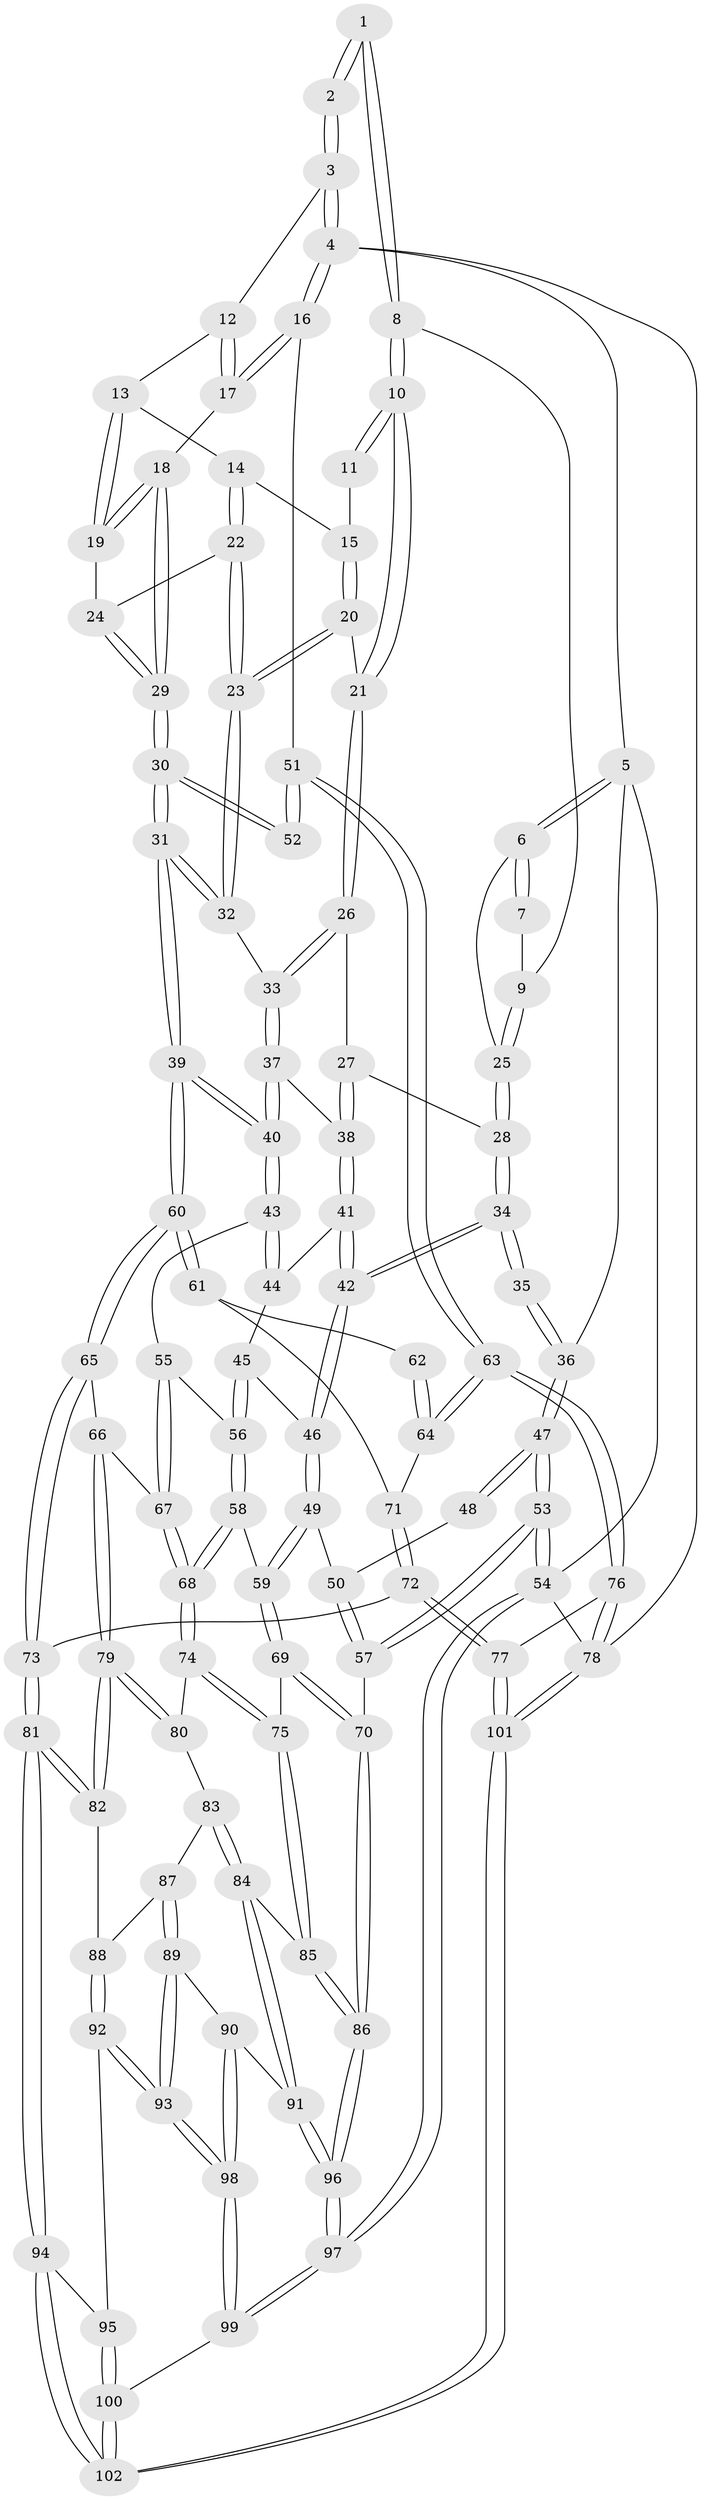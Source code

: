// Generated by graph-tools (version 1.1) at 2025/17/03/09/25 04:17:03]
// undirected, 102 vertices, 252 edges
graph export_dot {
graph [start="1"]
  node [color=gray90,style=filled];
  1 [pos="+0.5845973285484048+0"];
  2 [pos="+0.7013908526788128+0"];
  3 [pos="+0.7520527717132796+0"];
  4 [pos="+1+0"];
  5 [pos="+0+0"];
  6 [pos="+0+0"];
  7 [pos="+0.48121003104371607+0"];
  8 [pos="+0.4193954423558524+0.10976150720950069"];
  9 [pos="+0.41662715593158645+0.10898050934822033"];
  10 [pos="+0.4195404670220178+0.10981972312857478"];
  11 [pos="+0.53514006876146+0.030056219133040185"];
  12 [pos="+0.7506924950146013+0"];
  13 [pos="+0.7389646353010529+0"];
  14 [pos="+0.6560730047363796+0.1117250730532481"];
  15 [pos="+0.554472019778526+0.12816480315270434"];
  16 [pos="+1+0.18889097778563876"];
  17 [pos="+0.9428847361668693+0.23176382578919008"];
  18 [pos="+0.8310946427700615+0.29644729825841126"];
  19 [pos="+0.7842471669930808+0.1586389911527334"];
  20 [pos="+0.5287143233692073+0.14752082351063633"];
  21 [pos="+0.4655807266652581+0.15673370147412527"];
  22 [pos="+0.6595838432190323+0.16221395737171496"];
  23 [pos="+0.5951396858862293+0.22653500562249723"];
  24 [pos="+0.6691759058025479+0.17209373049791235"];
  25 [pos="+0.268651930740435+0.09621537376079692"];
  26 [pos="+0.46679314419492735+0.17602360842015108"];
  27 [pos="+0.40605935146574834+0.24286883089921632"];
  28 [pos="+0.26305089195084197+0.24222802870904075"];
  29 [pos="+0.7985872108204607+0.33218929071228676"];
  30 [pos="+0.7770406497315822+0.38090499090481955"];
  31 [pos="+0.7358015855292994+0.4191989367172939"];
  32 [pos="+0.5881721067228903+0.24923805424019638"];
  33 [pos="+0.5071023658865252+0.2709022877412714"];
  34 [pos="+0.24467742825329186+0.3129204542287023"];
  35 [pos="+0.13168237750870065+0.32435887357418847"];
  36 [pos="+0+0"];
  37 [pos="+0.5017586747106316+0.28207941800138037"];
  38 [pos="+0.45419230302414+0.3220023841385543"];
  39 [pos="+0.70826050555887+0.46536913614232256"];
  40 [pos="+0.6514103717375391+0.45095593758076885"];
  41 [pos="+0.45271620413398694+0.3243268795662175"];
  42 [pos="+0.25179158414198427+0.32298255669447457"];
  43 [pos="+0.5680780871671439+0.44605940032575886"];
  44 [pos="+0.4586254946192448+0.356636734086212"];
  45 [pos="+0.3940226555489772+0.4575899779491662"];
  46 [pos="+0.27967340160677623+0.42241350043834736"];
  47 [pos="+0+0.5723280394614939"];
  48 [pos="+0.1249928681057658+0.3354993230186933"];
  49 [pos="+0.2628535664730196+0.46154742858902"];
  50 [pos="+0.11492797354792712+0.48335335517468114"];
  51 [pos="+1+0.4770115095238827"];
  52 [pos="+0.9400072134758511+0.44719304143282873"];
  53 [pos="+0+0.6403882673045531"];
  54 [pos="+0+1"];
  55 [pos="+0.4645620080714786+0.48764035913351533"];
  56 [pos="+0.41703603866719124+0.4831061658541483"];
  57 [pos="+0+0.6574234617613542"];
  58 [pos="+0.38891254147592363+0.5927895571289553"];
  59 [pos="+0.25409437804724266+0.5582597283019565"];
  60 [pos="+0.7106368720364619+0.5156137465068451"];
  61 [pos="+0.8149393768841109+0.5495357360945705"];
  62 [pos="+0.9278215123555497+0.528395746286554"];
  63 [pos="+1+0.7007582932190043"];
  64 [pos="+0.9907935504956538+0.6092836567019639"];
  65 [pos="+0.697497991946206+0.5631061143394477"];
  66 [pos="+0.5730163317885809+0.6286216099211247"];
  67 [pos="+0.5133701650793977+0.6304114696963959"];
  68 [pos="+0.42963403678026163+0.6612538702161551"];
  69 [pos="+0.22326767035251918+0.5981596056101048"];
  70 [pos="+0+0.6639434018352173"];
  71 [pos="+0.902579624353956+0.5950795825292176"];
  72 [pos="+0.8180039675058122+0.8099596735315976"];
  73 [pos="+0.790895122200022+0.8026848073535169"];
  74 [pos="+0.4213060790430178+0.6784037325017278"];
  75 [pos="+0.3177021996850413+0.7359880511441214"];
  76 [pos="+1+0.7943509998873519"];
  77 [pos="+0.8619470463005476+0.8258059379776663"];
  78 [pos="+1+1"];
  79 [pos="+0.5645757502166365+0.7911020053691105"];
  80 [pos="+0.43543372423786125+0.7044469285999031"];
  81 [pos="+0.7292601914144216+0.8405270997461253"];
  82 [pos="+0.5668852469111584+0.7984099863412535"];
  83 [pos="+0.4517749569553927+0.7999666231395766"];
  84 [pos="+0.32748555544357294+0.8096062735514082"];
  85 [pos="+0.30798841519703096+0.7582811555416534"];
  86 [pos="+0.11814761051002284+0.8013668540904885"];
  87 [pos="+0.4672408694363428+0.8249172700067386"];
  88 [pos="+0.5390017691099166+0.8218390459840608"];
  89 [pos="+0.45263880324503336+0.84630269276223"];
  90 [pos="+0.3544517547034017+0.8768592930859862"];
  91 [pos="+0.33274674590805714+0.8418085109191047"];
  92 [pos="+0.5346781887818018+0.8862078465691123"];
  93 [pos="+0.4772864282008412+0.9350882217098455"];
  94 [pos="+0.6988870442826469+0.8954415119220048"];
  95 [pos="+0.5827471740308106+0.9247769418382445"];
  96 [pos="+0.14724150337236924+0.9307210929780438"];
  97 [pos="+0.14191676889406157+1"];
  98 [pos="+0.3783522986565139+1"];
  99 [pos="+0.3782314649899514+1"];
  100 [pos="+0.4190443831587524+1"];
  101 [pos="+0.8324030778367759+1"];
  102 [pos="+0.6509914857791925+1"];
  1 -- 2;
  1 -- 2;
  1 -- 8;
  1 -- 8;
  2 -- 3;
  2 -- 3;
  3 -- 4;
  3 -- 4;
  3 -- 12;
  4 -- 5;
  4 -- 16;
  4 -- 16;
  4 -- 78;
  5 -- 6;
  5 -- 6;
  5 -- 36;
  5 -- 54;
  6 -- 7;
  6 -- 7;
  6 -- 25;
  7 -- 9;
  8 -- 9;
  8 -- 10;
  8 -- 10;
  9 -- 25;
  9 -- 25;
  10 -- 11;
  10 -- 11;
  10 -- 21;
  10 -- 21;
  11 -- 15;
  12 -- 13;
  12 -- 17;
  12 -- 17;
  13 -- 14;
  13 -- 19;
  13 -- 19;
  14 -- 15;
  14 -- 22;
  14 -- 22;
  15 -- 20;
  15 -- 20;
  16 -- 17;
  16 -- 17;
  16 -- 51;
  17 -- 18;
  18 -- 19;
  18 -- 19;
  18 -- 29;
  18 -- 29;
  19 -- 24;
  20 -- 21;
  20 -- 23;
  20 -- 23;
  21 -- 26;
  21 -- 26;
  22 -- 23;
  22 -- 23;
  22 -- 24;
  23 -- 32;
  23 -- 32;
  24 -- 29;
  24 -- 29;
  25 -- 28;
  25 -- 28;
  26 -- 27;
  26 -- 33;
  26 -- 33;
  27 -- 28;
  27 -- 38;
  27 -- 38;
  28 -- 34;
  28 -- 34;
  29 -- 30;
  29 -- 30;
  30 -- 31;
  30 -- 31;
  30 -- 52;
  30 -- 52;
  31 -- 32;
  31 -- 32;
  31 -- 39;
  31 -- 39;
  32 -- 33;
  33 -- 37;
  33 -- 37;
  34 -- 35;
  34 -- 35;
  34 -- 42;
  34 -- 42;
  35 -- 36;
  35 -- 36;
  36 -- 47;
  36 -- 47;
  37 -- 38;
  37 -- 40;
  37 -- 40;
  38 -- 41;
  38 -- 41;
  39 -- 40;
  39 -- 40;
  39 -- 60;
  39 -- 60;
  40 -- 43;
  40 -- 43;
  41 -- 42;
  41 -- 42;
  41 -- 44;
  42 -- 46;
  42 -- 46;
  43 -- 44;
  43 -- 44;
  43 -- 55;
  44 -- 45;
  45 -- 46;
  45 -- 56;
  45 -- 56;
  46 -- 49;
  46 -- 49;
  47 -- 48;
  47 -- 48;
  47 -- 53;
  47 -- 53;
  48 -- 50;
  49 -- 50;
  49 -- 59;
  49 -- 59;
  50 -- 57;
  50 -- 57;
  51 -- 52;
  51 -- 52;
  51 -- 63;
  51 -- 63;
  53 -- 54;
  53 -- 54;
  53 -- 57;
  53 -- 57;
  54 -- 97;
  54 -- 97;
  54 -- 78;
  55 -- 56;
  55 -- 67;
  55 -- 67;
  56 -- 58;
  56 -- 58;
  57 -- 70;
  58 -- 59;
  58 -- 68;
  58 -- 68;
  59 -- 69;
  59 -- 69;
  60 -- 61;
  60 -- 61;
  60 -- 65;
  60 -- 65;
  61 -- 62;
  61 -- 71;
  62 -- 64;
  62 -- 64;
  63 -- 64;
  63 -- 64;
  63 -- 76;
  63 -- 76;
  64 -- 71;
  65 -- 66;
  65 -- 73;
  65 -- 73;
  66 -- 67;
  66 -- 79;
  66 -- 79;
  67 -- 68;
  67 -- 68;
  68 -- 74;
  68 -- 74;
  69 -- 70;
  69 -- 70;
  69 -- 75;
  70 -- 86;
  70 -- 86;
  71 -- 72;
  71 -- 72;
  72 -- 73;
  72 -- 77;
  72 -- 77;
  73 -- 81;
  73 -- 81;
  74 -- 75;
  74 -- 75;
  74 -- 80;
  75 -- 85;
  75 -- 85;
  76 -- 77;
  76 -- 78;
  76 -- 78;
  77 -- 101;
  77 -- 101;
  78 -- 101;
  78 -- 101;
  79 -- 80;
  79 -- 80;
  79 -- 82;
  79 -- 82;
  80 -- 83;
  81 -- 82;
  81 -- 82;
  81 -- 94;
  81 -- 94;
  82 -- 88;
  83 -- 84;
  83 -- 84;
  83 -- 87;
  84 -- 85;
  84 -- 91;
  84 -- 91;
  85 -- 86;
  85 -- 86;
  86 -- 96;
  86 -- 96;
  87 -- 88;
  87 -- 89;
  87 -- 89;
  88 -- 92;
  88 -- 92;
  89 -- 90;
  89 -- 93;
  89 -- 93;
  90 -- 91;
  90 -- 98;
  90 -- 98;
  91 -- 96;
  91 -- 96;
  92 -- 93;
  92 -- 93;
  92 -- 95;
  93 -- 98;
  93 -- 98;
  94 -- 95;
  94 -- 102;
  94 -- 102;
  95 -- 100;
  95 -- 100;
  96 -- 97;
  96 -- 97;
  97 -- 99;
  97 -- 99;
  98 -- 99;
  98 -- 99;
  99 -- 100;
  100 -- 102;
  100 -- 102;
  101 -- 102;
  101 -- 102;
}
